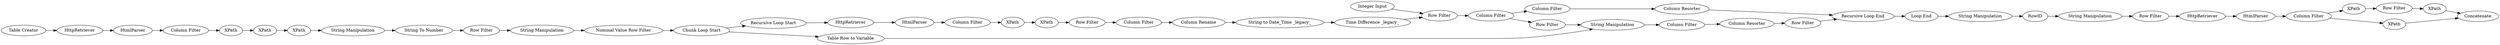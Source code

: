 digraph {
	"2373682759856826824_709" [label=HtmlParser]
	"1885194935028116995_554" [label="String Manipulation"]
	"2331934581819907098_562" [label="String Manipulation"]
	"2373682759856826824_718" [label=Concatenate]
	"1885194935028116995_53" [label="Row Filter"]
	"2373682759856826824_762" [label="Table Creator"]
	"2331934581819907098_6" [label="String Manipulation"]
	"2373682759856826824_761" [label=XPath]
	"2373682759856826824_704" [label=XPath]
	"1885194935028116995_552" [label="Column Filter"]
	"1885194935028116995_37" [label="String to Date_Time _legacy_"]
	"1885194935028116995_553" [label="Column Resorter"]
	"2373682759856826824_717" [label=XPath]
	"2373682759856826824_700" [label="Column Filter"]
	"1885194935028116995_21" [label="String Manipulation"]
	"2331934581819907098_560" [label=XPath]
	"1885194935028116995_49" [label=HtmlParser]
	"2331934581819907098_564" [label=XPath]
	"1885194935028116995_58" [label="Column Filter"]
	"2331934581819907098_541" [label=XPath]
	"1885194935028116995_17" [label="Recursive Loop End"]
	"1885194935028116995_48" [label="Column Filter"]
	"1885194935028116995_23" [label="Column Resorter"]
	"1885194935028116995_19" [label="Row Filter"]
	"1885194935028116995_558" [label="Integer Input"]
	"1885194935028116995_556" [label=HttpRetriever]
	"1885194935028116995_4" [label="Column Filter"]
	"1885194935028116995_16" [label="Recursive Loop Start"]
	"2331934581819907098_561" [label="String To Number"]
	"1885194935028116995_549" [label=XPath]
	"1885194935028116995_22" [label="Column Filter"]
	"1885194935028116995_57" [label="Row Filter"]
	"2373682759856826824_760" [label=HttpRetriever]
	"1885194935028116995_557" [label="Time Difference _legacy_"]
	"2373682759856826824_705" [label="Row Filter"]
	"2373682759856826824_719" [label="Row Filter"]
	"1885194935028116995_566" [label="Nominal Value Row Filter"]
	"1885194935028116995_567" [label="Table Row to Variable"]
	"1885194935028116995_24" [label="Loop End"]
	"1885194935028116995_568" [label="String Manipulation"]
	"1885194935028116995_28" [label=RowID]
	"1885194935028116995_555" [label=HttpRetriever]
	"2331934581819907098_565" [label="Row Filter"]
	"1885194935028116995_25" [label="Row Filter"]
	"1885194935028116995_36" [label="Column Rename"]
	"1885194935028116995_559" [label=XPath]
	"1885194935028116995_35" [label="Column Filter"]
	"1885194935028116995_13" [label="Chunk Loop Start"]
	"1885194935028116995_2" [label=HtmlParser]
	"1885194935028116995_57" -> "1885194935028116995_58"
	"1885194935028116995_58" -> "1885194935028116995_19"
	"1885194935028116995_49" -> "1885194935028116995_48"
	"1885194935028116995_552" -> "1885194935028116995_553"
	"1885194935028116995_58" -> "1885194935028116995_552"
	"2373682759856826824_760" -> "2373682759856826824_709"
	"1885194935028116995_35" -> "1885194935028116995_36"
	"2373682759856826824_704" -> "2373682759856826824_719"
	"2373682759856826824_700" -> "2373682759856826824_717"
	"1885194935028116995_19" -> "1885194935028116995_21"
	"1885194935028116995_24" -> "1885194935028116995_568"
	"1885194935028116995_13" -> "1885194935028116995_16"
	"1885194935028116995_28" -> "1885194935028116995_554"
	"1885194935028116995_558" -> "1885194935028116995_57"
	"1885194935028116995_2" -> "1885194935028116995_4"
	"1885194935028116995_16" -> "1885194935028116995_556"
	"1885194935028116995_567" -> "1885194935028116995_21"
	"1885194935028116995_22" -> "1885194935028116995_23"
	"2331934581819907098_564" -> "2331934581819907098_562"
	"2373682759856826824_700" -> "2373682759856826824_704"
	"2373682759856826824_709" -> "2373682759856826824_700"
	"2331934581819907098_560" -> "2331934581819907098_564"
	"2331934581819907098_561" -> "2331934581819907098_565"
	"1885194935028116995_36" -> "1885194935028116995_37"
	"1885194935028116995_13" -> "1885194935028116995_567"
	"1885194935028116995_37" -> "1885194935028116995_557"
	"1885194935028116995_23" -> "1885194935028116995_25"
	"1885194935028116995_17" -> "1885194935028116995_24"
	"2373682759856826824_719" -> "2373682759856826824_761"
	"2373682759856826824_717" -> "2373682759856826824_718"
	"2331934581819907098_562" -> "2331934581819907098_561"
	"1885194935028116995_557" -> "1885194935028116995_57"
	"1885194935028116995_554" -> "2373682759856826824_705"
	"1885194935028116995_566" -> "1885194935028116995_13"
	"1885194935028116995_48" -> "1885194935028116995_549"
	"1885194935028116995_568" -> "1885194935028116995_28"
	"1885194935028116995_549" -> "1885194935028116995_559"
	"2331934581819907098_6" -> "1885194935028116995_566"
	"2331934581819907098_541" -> "2331934581819907098_560"
	"1885194935028116995_559" -> "1885194935028116995_53"
	"1885194935028116995_556" -> "1885194935028116995_49"
	"1885194935028116995_555" -> "1885194935028116995_2"
	"1885194935028116995_4" -> "2331934581819907098_541"
	"2331934581819907098_565" -> "2331934581819907098_6"
	"1885194935028116995_25" -> "1885194935028116995_17"
	"1885194935028116995_53" -> "1885194935028116995_35"
	"1885194935028116995_553" -> "1885194935028116995_17"
	"2373682759856826824_761" -> "2373682759856826824_718"
	"2373682759856826824_762" -> "1885194935028116995_555"
	"1885194935028116995_21" -> "1885194935028116995_22"
	"2373682759856826824_705" -> "2373682759856826824_760"
	rankdir=LR
}
